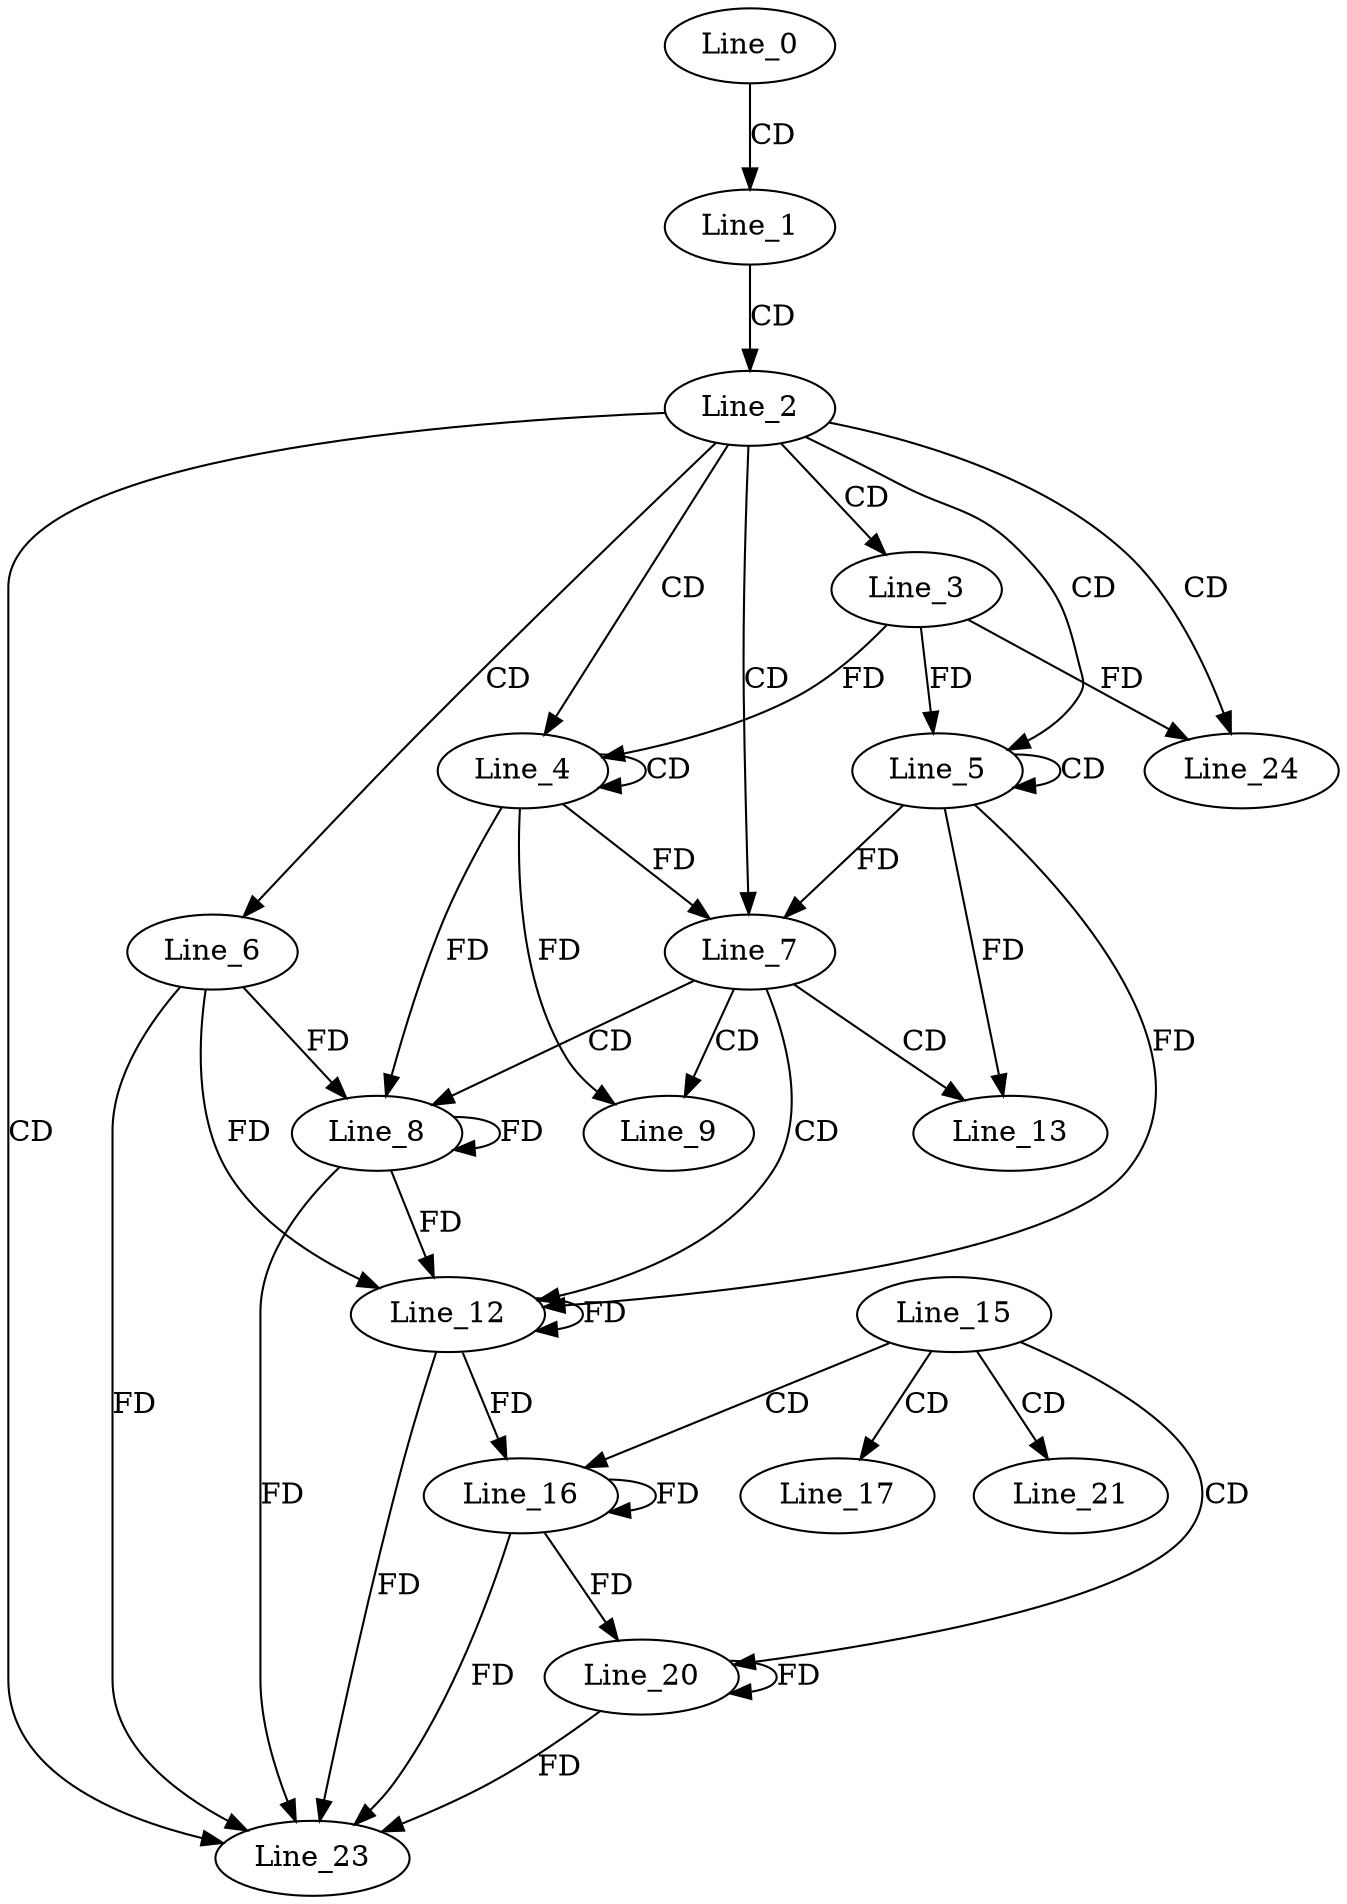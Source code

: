 digraph G {
  Line_0;
  Line_1;
  Line_2;
  Line_3;
  Line_4;
  Line_4;
  Line_5;
  Line_5;
  Line_6;
  Line_7;
  Line_8;
  Line_9;
  Line_12;
  Line_13;
  Line_15;
  Line_16;
  Line_17;
  Line_20;
  Line_21;
  Line_23;
  Line_24;
  Line_0 -> Line_1 [ label="CD" ];
  Line_1 -> Line_2 [ label="CD" ];
  Line_2 -> Line_3 [ label="CD" ];
  Line_2 -> Line_4 [ label="CD" ];
  Line_4 -> Line_4 [ label="CD" ];
  Line_3 -> Line_4 [ label="FD" ];
  Line_2 -> Line_5 [ label="CD" ];
  Line_5 -> Line_5 [ label="CD" ];
  Line_3 -> Line_5 [ label="FD" ];
  Line_2 -> Line_6 [ label="CD" ];
  Line_2 -> Line_7 [ label="CD" ];
  Line_4 -> Line_7 [ label="FD" ];
  Line_5 -> Line_7 [ label="FD" ];
  Line_7 -> Line_8 [ label="CD" ];
  Line_6 -> Line_8 [ label="FD" ];
  Line_8 -> Line_8 [ label="FD" ];
  Line_4 -> Line_8 [ label="FD" ];
  Line_7 -> Line_9 [ label="CD" ];
  Line_4 -> Line_9 [ label="FD" ];
  Line_7 -> Line_12 [ label="CD" ];
  Line_6 -> Line_12 [ label="FD" ];
  Line_8 -> Line_12 [ label="FD" ];
  Line_12 -> Line_12 [ label="FD" ];
  Line_5 -> Line_12 [ label="FD" ];
  Line_7 -> Line_13 [ label="CD" ];
  Line_5 -> Line_13 [ label="FD" ];
  Line_15 -> Line_16 [ label="CD" ];
  Line_12 -> Line_16 [ label="FD" ];
  Line_16 -> Line_16 [ label="FD" ];
  Line_15 -> Line_17 [ label="CD" ];
  Line_15 -> Line_20 [ label="CD" ];
  Line_16 -> Line_20 [ label="FD" ];
  Line_20 -> Line_20 [ label="FD" ];
  Line_15 -> Line_21 [ label="CD" ];
  Line_2 -> Line_23 [ label="CD" ];
  Line_6 -> Line_23 [ label="FD" ];
  Line_8 -> Line_23 [ label="FD" ];
  Line_12 -> Line_23 [ label="FD" ];
  Line_16 -> Line_23 [ label="FD" ];
  Line_20 -> Line_23 [ label="FD" ];
  Line_2 -> Line_24 [ label="CD" ];
  Line_3 -> Line_24 [ label="FD" ];
}
